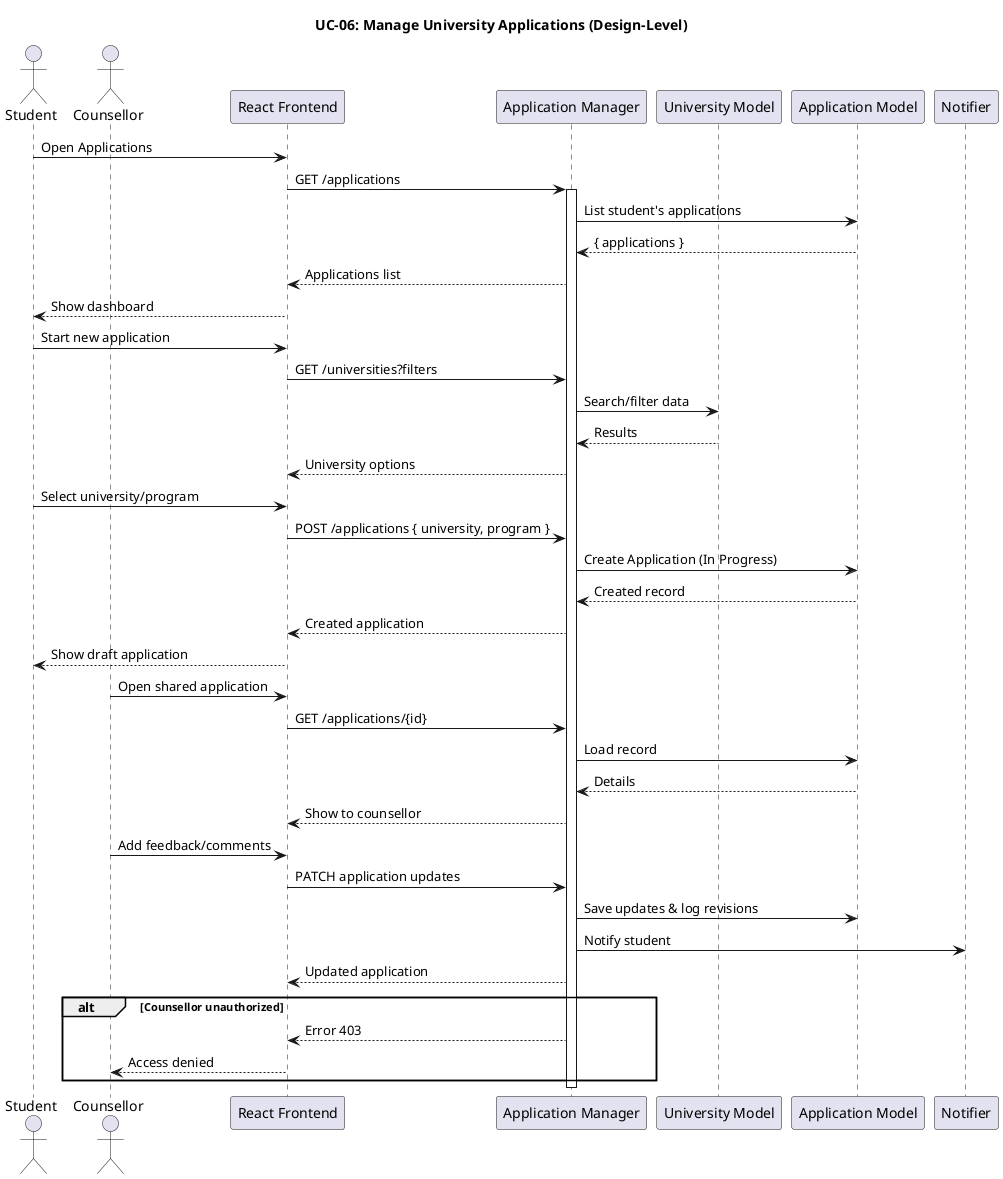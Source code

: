 @startuml
title UC-06: Manage University Applications (Design-Level)

actor Student
actor Counsellor
participant Frontend as "React Frontend"
participant ApplicationAPI as "Application Manager"
participant University as "University Model"
participant Application as "Application Model"
participant Notification as "Notifier"


'======================
' Access application manager
'======================
Student -> Frontend : Open Applications
Frontend -> ApplicationAPI : GET /applications
activate ApplicationAPI
ApplicationAPI -> Application : List student's applications
Application --> ApplicationAPI : { applications }
ApplicationAPI --> Frontend : Applications list
Frontend --> Student : Show dashboard

'======================
' Create new application
'======================
Student -> Frontend : Start new application
Frontend -> ApplicationAPI : GET /universities?filters
ApplicationAPI -> University : Search/filter data
University --> ApplicationAPI : Results
ApplicationAPI --> Frontend : University options
Student -> Frontend : Select university/program
Frontend -> ApplicationAPI : POST /applications { university, program }
ApplicationAPI -> Application : Create Application (In Progress)
Application --> ApplicationAPI : Created record
ApplicationAPI --> Frontend : Created application
Frontend --> Student : Show draft application

'======================
' Counsellor collaboration (if assigned)
'======================
Counsellor -> Frontend : Open shared application
Frontend -> ApplicationAPI : GET /applications/{id}
ApplicationAPI -> Application : Load record
Application --> ApplicationAPI : Details
ApplicationAPI --> Frontend : Show to counsellor
Counsellor -> Frontend : Add feedback/comments
Frontend -> ApplicationAPI : PATCH application updates
ApplicationAPI -> Application : Save updates & log revisions
ApplicationAPI -> Notification : Notify student
ApplicationAPI --> Frontend : Updated application

alt Counsellor unauthorized
    ApplicationAPI --> Frontend : Error 403
    Frontend --> Counsellor : Access denied
end

deactivate ApplicationAPI

@enduml



